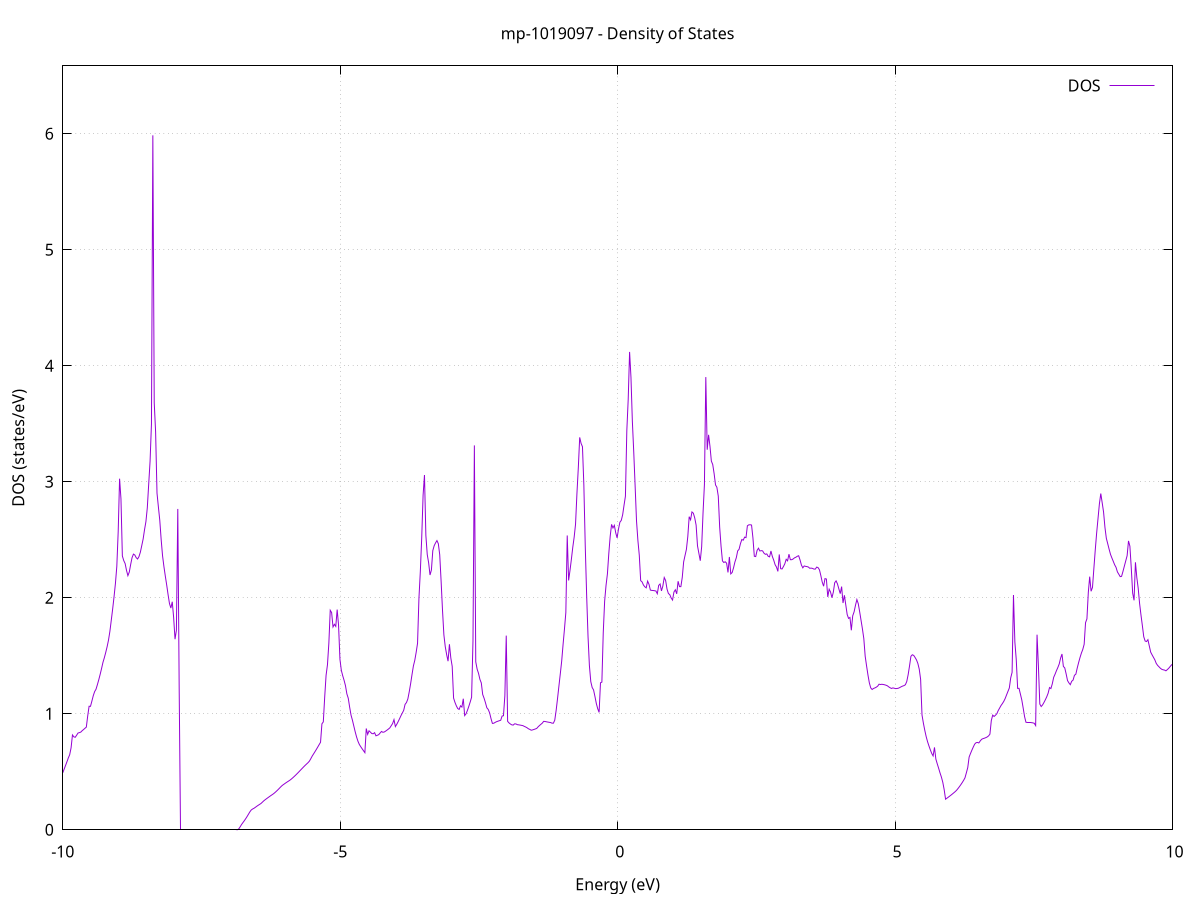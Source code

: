 set title 'mp-1019097 - Density of States'
set xlabel 'Energy (eV)'
set ylabel 'DOS (states/eV)'
set grid
set xrange [-10:10]
set yrange [0:6.584]
set xzeroaxis lt -1
set terminal png size 800,600
set output 'mp-1019097_dos_gnuplot.png'
plot '-' using 1:2 with lines title 'DOS'
-12.523300 0.000000
-12.498300 0.000000
-12.473300 0.000000
-12.448400 0.000000
-12.423400 0.000000
-12.398400 0.000000
-12.373400 0.000000
-12.348400 0.000000
-12.323500 0.000000
-12.298500 0.000000
-12.273500 0.000000
-12.248500 0.000000
-12.223600 0.000000
-12.198600 0.000000
-12.173600 0.000000
-12.148600 0.000000
-12.123600 0.000000
-12.098700 0.000000
-12.073700 0.000000
-12.048700 0.000000
-12.023700 0.000000
-11.998800 0.000000
-11.973800 0.000000
-11.948800 0.000000
-11.923800 0.000000
-11.898900 0.000000
-11.873900 0.000000
-11.848900 0.000000
-11.823900 0.000000
-11.798900 0.000000
-11.774000 0.000000
-11.749000 0.000000
-11.724000 0.000000
-11.699000 0.000000
-11.674100 0.000000
-11.649100 0.000000
-11.624100 0.000000
-11.599100 0.000000
-11.574100 0.000000
-11.549200 0.000000
-11.524200 0.000000
-11.499200 0.000000
-11.474200 0.000000
-11.449300 0.000000
-11.424300 0.000000
-11.399300 0.000000
-11.374300 0.000000
-11.349300 0.000000
-11.324400 0.000000
-11.299400 0.000000
-11.274400 0.000000
-11.249400 0.000000
-11.224500 0.000000
-11.199500 0.000000
-11.174500 0.000000
-11.149500 0.000000
-11.124500 0.000000
-11.099600 0.000000
-11.074600 0.000000
-11.049600 0.000000
-11.024600 0.000000
-10.999700 0.000000
-10.974700 0.000000
-10.949700 0.000000
-10.924700 0.000000
-10.899700 0.000000
-10.874800 0.000000
-10.849800 0.000000
-10.824800 0.000000
-10.799800 0.000000
-10.774900 0.000000
-10.749900 0.000000
-10.724900 0.000000
-10.699900 0.000000
-10.675000 0.000000
-10.650000 0.000000
-10.625000 0.000000
-10.600000 0.000000
-10.575000 0.000000
-10.550100 0.000000
-10.525100 0.000000
-10.500100 0.000000
-10.475100 0.000000
-10.450200 0.000000
-10.425200 0.000000
-10.400200 0.000000
-10.375200 0.000000
-10.350200 0.000000
-10.325300 0.000000
-10.300300 0.000000
-10.275300 0.000000
-10.250300 0.000400
-10.225400 0.056600
-10.200400 0.187000
-10.175400 0.252300
-10.150400 0.267900
-10.125400 0.312800
-10.100500 0.370200
-10.075500 0.419300
-10.050500 0.442800
-10.025500 0.461100
-10.000600 0.490700
-9.975600 0.522700
-9.950600 0.554000
-9.925600 0.585700
-9.900600 0.618800
-9.875700 0.646800
-9.850700 0.706300
-9.825700 0.817000
-9.800700 0.800900
-9.775800 0.797200
-9.750800 0.814900
-9.725800 0.833800
-9.700800 0.837400
-9.675800 0.841700
-9.650900 0.853900
-9.625900 0.863800
-9.600900 0.874500
-9.575900 0.884800
-9.551000 0.981200
-9.526000 1.064800
-9.501000 1.063700
-9.476000 1.108300
-9.451100 1.155100
-9.426100 1.190800
-9.401100 1.211500
-9.376100 1.251300
-9.351100 1.293900
-9.326200 1.340200
-9.301200 1.389800
-9.276200 1.442600
-9.251200 1.482800
-9.226300 1.527900
-9.201300 1.577200
-9.176300 1.634800
-9.151300 1.709500
-9.126300 1.805400
-9.101400 1.902500
-9.076400 2.007800
-9.051400 2.123000
-9.026400 2.270300
-9.001500 2.569200
-8.976500 3.025900
-8.951500 2.852000
-8.926500 2.360100
-8.901500 2.320200
-8.876600 2.294600
-8.851600 2.235600
-8.826600 2.190200
-8.801600 2.221200
-8.776700 2.286500
-8.751700 2.345400
-8.726700 2.376000
-8.701700 2.368200
-8.676700 2.345000
-8.651800 2.333800
-8.626800 2.354600
-8.601800 2.392900
-8.576800 2.448900
-8.551900 2.506300
-8.526900 2.586100
-8.501900 2.655500
-8.476900 2.775000
-8.451900 2.976700
-8.427000 3.175700
-8.402000 3.497700
-8.377000 5.985600
-8.352000 3.680800
-8.327100 3.428800
-8.302100 2.901700
-8.277100 2.782600
-8.252100 2.667600
-8.227200 2.501800
-8.202200 2.362300
-8.177200 2.267800
-8.152200 2.186100
-8.127200 2.109100
-8.102300 2.026000
-8.077300 1.949800
-8.052300 1.911000
-8.027300 1.965400
-8.002400 1.831200
-7.977400 1.642600
-7.952400 1.719300
-7.927400 2.765300
-7.902400 1.221500
-7.877500 0.000000
-7.852500 0.000000
-7.827500 0.000000
-7.802500 0.000000
-7.777600 0.000000
-7.752600 0.000000
-7.727600 0.000000
-7.702600 0.000000
-7.677600 0.000000
-7.652700 0.000000
-7.627700 0.000000
-7.602700 0.000000
-7.577700 0.000000
-7.552800 0.000000
-7.527800 0.000000
-7.502800 0.000000
-7.477800 0.000000
-7.452800 0.000000
-7.427900 0.000000
-7.402900 0.000000
-7.377900 0.000000
-7.352900 0.000000
-7.328000 0.000000
-7.303000 0.000000
-7.278000 0.000000
-7.253000 0.000000
-7.228100 0.000000
-7.203100 0.000000
-7.178100 0.000000
-7.153100 0.000000
-7.128100 0.000000
-7.103200 0.000000
-7.078200 0.000000
-7.053200 0.000000
-7.028200 0.000000
-7.003300 0.000000
-6.978300 0.000000
-6.953300 0.000000
-6.928300 0.000000
-6.903300 0.000000
-6.878400 0.000000
-6.853400 0.000200
-6.828400 0.007500
-6.803400 0.025600
-6.778500 0.045400
-6.753500 0.061900
-6.728500 0.078100
-6.703500 0.095500
-6.678500 0.114300
-6.653600 0.134300
-6.628600 0.154300
-6.603600 0.170600
-6.578600 0.179100
-6.553700 0.185400
-6.528700 0.193800
-6.503700 0.202700
-6.478700 0.210900
-6.453700 0.218500
-6.428800 0.226300
-6.403800 0.237500
-6.378800 0.249000
-6.353800 0.258600
-6.328900 0.267500
-6.303900 0.276300
-6.278900 0.284900
-6.253900 0.293500
-6.228900 0.301600
-6.204000 0.309900
-6.179000 0.319600
-6.154000 0.330500
-6.129000 0.341900
-6.104100 0.353900
-6.079100 0.366300
-6.054100 0.378300
-6.029100 0.387800
-6.004200 0.396100
-5.979200 0.404600
-5.954200 0.412600
-5.929200 0.420300
-5.904200 0.428300
-5.879300 0.437800
-5.854300 0.448300
-5.829300 0.459200
-5.804300 0.470600
-5.779400 0.482400
-5.754400 0.494600
-5.729400 0.507200
-5.704400 0.519700
-5.679400 0.532100
-5.654500 0.544500
-5.629500 0.556300
-5.604500 0.567600
-5.579500 0.578700
-5.554600 0.592200
-5.529600 0.613000
-5.504600 0.635400
-5.479600 0.654300
-5.454600 0.673400
-5.429700 0.693000
-5.404700 0.713200
-5.379700 0.734000
-5.354700 0.754400
-5.329800 0.913000
-5.304800 0.929800
-5.279800 1.143400
-5.254800 1.331500
-5.229800 1.422700
-5.204900 1.607100
-5.179900 1.891900
-5.154900 1.872200
-5.129900 1.748000
-5.105000 1.771000
-5.080000 1.753000
-5.055000 1.897600
-5.030000 1.763200
-5.005000 1.469100
-4.980100 1.374800
-4.955100 1.327700
-4.930100 1.287800
-4.905100 1.241400
-4.880200 1.171500
-4.855200 1.133900
-4.830200 1.057000
-4.805200 0.988300
-4.780300 0.945100
-4.755300 0.894500
-4.730300 0.844800
-4.705300 0.799900
-4.680300 0.763000
-4.655400 0.735300
-4.630400 0.716200
-4.605400 0.698500
-4.580400 0.681200
-4.555500 0.664500
-4.530500 0.872800
-4.505500 0.822300
-4.480500 0.853000
-4.455500 0.841400
-4.430600 0.829500
-4.405600 0.827400
-4.380600 0.836900
-4.355600 0.809800
-4.330700 0.814500
-4.305700 0.819900
-4.280700 0.834100
-4.255700 0.847600
-4.230700 0.840200
-4.205800 0.842900
-4.180800 0.850700
-4.155800 0.859200
-4.130800 0.868400
-4.105900 0.878300
-4.080900 0.896900
-4.055900 0.915500
-4.030900 0.949300
-4.005900 0.889300
-3.981000 0.908800
-3.956000 0.932000
-3.931000 0.956700
-3.906000 0.982700
-3.881100 1.005900
-3.856100 1.029100
-3.831100 1.081000
-3.806100 1.096500
-3.781100 1.127300
-3.756200 1.188900
-3.731200 1.258700
-3.706200 1.337300
-3.681200 1.411800
-3.656300 1.460100
-3.631300 1.529100
-3.606300 1.607600
-3.581300 1.994900
-3.556400 2.224500
-3.531400 2.512800
-3.506400 2.883100
-3.481400 3.057500
-3.456400 2.537000
-3.431500 2.372100
-3.406500 2.301700
-3.381500 2.195800
-3.356500 2.238900
-3.331600 2.405700
-3.306600 2.448300
-3.281600 2.472800
-3.256600 2.492500
-3.231600 2.465200
-3.206700 2.370800
-3.181700 2.143300
-3.156700 1.894300
-3.131700 1.680100
-3.106800 1.577900
-3.081800 1.509900
-3.056800 1.453100
-3.031800 1.599200
-3.006800 1.481300
-2.981900 1.408700
-2.956900 1.135200
-2.931900 1.098000
-2.906900 1.068100
-2.882000 1.044900
-2.857000 1.037300
-2.832000 1.068500
-2.807000 1.057700
-2.782000 1.129500
-2.757100 0.984300
-2.732100 0.999600
-2.707100 1.029500
-2.682100 1.064100
-2.657200 1.101400
-2.632200 1.142300
-2.607200 1.627900
-2.582200 3.313000
-2.557300 1.447700
-2.532300 1.384400
-2.507300 1.348200
-2.482300 1.296400
-2.457300 1.265700
-2.432400 1.166300
-2.407400 1.134300
-2.382400 1.095100
-2.357400 1.051600
-2.332500 1.037200
-2.307500 1.007900
-2.282500 0.958700
-2.257500 0.916900
-2.232500 0.918200
-2.207600 0.925500
-2.182600 0.931500
-2.157600 0.935900
-2.132600 0.940000
-2.107700 0.943700
-2.082700 0.979900
-2.057700 0.983000
-2.032700 1.155900
-2.007700 1.673300
-1.982800 0.934600
-1.957800 0.921000
-1.932800 0.911500
-1.907800 0.904200
-1.882900 0.902300
-1.857900 0.912900
-1.832900 0.912200
-1.807900 0.905900
-1.782900 0.904400
-1.758000 0.902400
-1.733000 0.900000
-1.708000 0.897500
-1.683000 0.891300
-1.658100 0.886000
-1.633100 0.879300
-1.608100 0.870600
-1.583100 0.865000
-1.558100 0.858200
-1.533200 0.860700
-1.508200 0.864800
-1.483200 0.868900
-1.458200 0.873700
-1.433300 0.887300
-1.408300 0.898600
-1.383300 0.909100
-1.358300 0.918900
-1.333400 0.934600
-1.308400 0.933300
-1.283400 0.930700
-1.258400 0.928300
-1.233400 0.926100
-1.208500 0.924200
-1.183500 0.918800
-1.158500 0.918500
-1.133500 0.944200
-1.108600 1.027700
-1.083600 1.130100
-1.058600 1.238100
-1.033600 1.344400
-1.008600 1.453500
-0.983700 1.595700
-0.958700 1.729000
-0.933700 1.871900
-0.908700 2.536300
-0.883800 2.149000
-0.858800 2.234900
-0.833800 2.331500
-0.808800 2.434100
-0.783800 2.521500
-0.758900 2.633300
-0.733900 2.896400
-0.708900 3.119400
-0.683900 3.382000
-0.659000 3.330200
-0.634000 3.301500
-0.609000 2.970200
-0.584000 2.449400
-0.559000 2.026400
-0.534100 1.669600
-0.509100 1.415000
-0.484100 1.277200
-0.459100 1.226100
-0.434200 1.205600
-0.409200 1.148900
-0.384200 1.088400
-0.359200 1.043600
-0.334200 1.011800
-0.309300 1.266900
-0.284300 1.272600
-0.259300 1.699800
-0.234300 1.970900
-0.209400 2.105700
-0.184400 2.205200
-0.159400 2.381300
-0.134400 2.529100
-0.109500 2.632200
-0.084500 2.601300
-0.059500 2.624000
-0.034500 2.559500
-0.009500 2.515700
0.015400 2.592000
0.040400 2.650800
0.065400 2.666600
0.090400 2.715600
0.115300 2.797400
0.140300 2.875100
0.165300 3.439400
0.190300 3.708500
0.215300 4.118600
0.240200 3.899500
0.265200 3.520500
0.290200 3.254900
0.315200 2.962900
0.340100 2.661500
0.365100 2.493200
0.390100 2.365900
0.415100 2.147100
0.440100 2.136500
0.465000 2.109500
0.490000 2.094200
0.515000 2.085300
0.540000 2.143300
0.564900 2.116100
0.589900 2.065900
0.614900 2.063100
0.639900 2.062200
0.664900 2.060400
0.689800 2.057900
0.714800 2.034600
0.739800 2.106600
0.764800 2.118600
0.789700 2.058800
0.814700 2.101100
0.839700 2.174100
0.864700 2.148700
0.889700 2.074800
0.914600 2.036300
0.939600 2.026700
0.964600 1.997700
0.989600 1.980000
1.014500 2.048800
1.039500 2.068500
1.064500 2.033300
1.089500 2.142100
1.114400 2.095900
1.139400 2.095600
1.164400 2.174400
1.189400 2.308400
1.214400 2.363800
1.239300 2.416900
1.264300 2.527500
1.289300 2.698500
1.314300 2.671500
1.339200 2.739300
1.364200 2.728700
1.389200 2.688300
1.414200 2.625800
1.439200 2.447300
1.464100 2.383100
1.489100 2.318800
1.514100 2.439000
1.539100 2.731900
1.564000 2.975400
1.589000 3.901900
1.614000 3.275600
1.639000 3.404100
1.664000 3.305500
1.688900 3.177800
1.713900 3.147900
1.738900 3.069400
1.763900 2.972300
1.788800 2.951400
1.813800 2.875200
1.838800 2.608100
1.863800 2.443300
1.888800 2.317300
1.913700 2.303600
1.938700 2.310000
1.963700 2.297900
1.988700 2.218000
2.013600 2.351200
2.038600 2.205400
2.063600 2.216900
2.088600 2.257400
2.113500 2.307900
2.138500 2.344700
2.163500 2.403600
2.188500 2.417700
2.213500 2.466400
2.238400 2.501700
2.263400 2.496000
2.288400 2.522300
2.313400 2.518200
2.338300 2.620000
2.363300 2.628000
2.388300 2.629000
2.413300 2.626400
2.438300 2.515900
2.463200 2.357400
2.488200 2.354700
2.513200 2.407800
2.538200 2.426900
2.563100 2.402900
2.588100 2.405900
2.613100 2.403500
2.638100 2.383400
2.663100 2.374100
2.688000 2.377700
2.713000 2.357100
2.738000 2.352300
2.763000 2.402900
2.787900 2.356000
2.812900 2.323800
2.837900 2.284800
2.862900 2.264100
2.887900 2.227100
2.912800 2.373200
2.937800 2.250500
2.962800 2.247900
2.987800 2.268500
3.012700 2.292400
3.037700 2.331400
3.062700 2.318000
3.087700 2.375500
3.112700 2.328000
3.137600 2.327600
3.162600 2.334000
3.187600 2.343600
3.212600 2.349100
3.237500 2.357400
3.262500 2.361900
3.287500 2.325400
3.312500 2.281200
3.337400 2.257800
3.362400 2.273700
3.387400 2.270300
3.412400 2.268300
3.437400 2.264500
3.462300 2.253900
3.487300 2.255300
3.512300 2.252700
3.537300 2.247000
3.562200 2.246500
3.587200 2.264000
3.612200 2.259600
3.637200 2.240600
3.662200 2.190900
3.687100 2.135000
3.712100 2.099200
3.737100 2.164900
3.762100 2.161300
3.787000 2.007100
3.812000 2.073600
3.837000 2.049200
3.862000 2.000100
3.887000 2.047700
3.911900 2.129200
3.936900 2.145200
3.961900 2.119100
3.986900 2.076100
4.011800 2.035300
4.036800 2.096000
4.061800 1.954700
4.086800 2.020900
4.111800 1.937600
4.136700 1.855600
4.161700 1.821900
4.186700 1.829900
4.211700 1.719300
4.236600 1.844100
4.261600 1.878500
4.286600 1.935100
4.311600 1.984400
4.336600 1.948600
4.361500 1.880300
4.386500 1.805900
4.411500 1.731800
4.436500 1.648300
4.461400 1.495500
4.486400 1.412500
4.511400 1.333900
4.536400 1.266000
4.561300 1.223000
4.586300 1.209000
4.611300 1.218000
4.636300 1.222700
4.661300 1.229000
4.686200 1.237800
4.711200 1.254600
4.736200 1.252100
4.761200 1.254100
4.786100 1.252300
4.811100 1.249700
4.836100 1.246000
4.861100 1.241000
4.886100 1.231600
4.911000 1.223900
4.936000 1.218100
4.961000 1.222800
4.986000 1.219800
5.010900 1.216500
5.035900 1.217700
5.060900 1.220300
5.085900 1.226300
5.110900 1.232800
5.135800 1.238400
5.160800 1.242500
5.185800 1.250000
5.210800 1.278200
5.235700 1.336600
5.260700 1.412700
5.285700 1.495300
5.310700 1.508400
5.335700 1.502900
5.360600 1.485000
5.385600 1.464500
5.410600 1.433700
5.435600 1.384500
5.460500 1.296500
5.485500 0.989400
5.510500 0.918400
5.535500 0.857100
5.560500 0.802900
5.585400 0.759300
5.610400 0.722800
5.635400 0.689000
5.660400 0.658200
5.685300 0.636300
5.710300 0.709900
5.735300 0.609200
5.760300 0.568300
5.785200 0.530300
5.810200 0.490000
5.835200 0.454000
5.860200 0.408900
5.885200 0.345500
5.910100 0.263500
5.935100 0.272300
5.960100 0.281300
5.985100 0.290400
6.010000 0.299600
6.035000 0.309300
6.060000 0.319300
6.085000 0.329400
6.110000 0.341300
6.134900 0.356000
6.159900 0.371800
6.184900 0.388600
6.209900 0.406600
6.234800 0.425700
6.259800 0.447500
6.284800 0.490600
6.309800 0.535900
6.334800 0.627000
6.359700 0.657700
6.384700 0.686500
6.409700 0.713300
6.434700 0.738300
6.459600 0.750400
6.484600 0.752900
6.509600 0.748400
6.534600 0.765600
6.559600 0.779800
6.584500 0.785400
6.609500 0.789200
6.634500 0.793900
6.659500 0.799800
6.684400 0.808900
6.709400 0.824000
6.734400 0.941000
6.759400 0.988200
6.784300 0.976700
6.809300 0.987200
6.834300 1.000300
6.859300 1.027800
6.884300 1.049300
6.909200 1.070700
6.934200 1.087700
6.959200 1.106800
6.984200 1.131300
7.009100 1.162100
7.034100 1.192300
7.059100 1.222100
7.084100 1.308900
7.109100 1.356900
7.134000 2.023300
7.159000 1.618800
7.184000 1.467300
7.209000 1.218500
7.233900 1.219000
7.258900 1.169100
7.283900 1.119200
7.308900 1.049100
7.333900 0.975600
7.358800 0.926700
7.383800 0.923800
7.408800 0.923800
7.433800 0.923800
7.458700 0.923200
7.483700 0.921600
7.508700 0.917500
7.533700 0.898100
7.558700 1.681600
7.583600 1.406800
7.608600 1.083500
7.633600 1.062300
7.658600 1.076300
7.683500 1.097300
7.708500 1.120600
7.733500 1.146200
7.758500 1.177000
7.783500 1.225600
7.808400 1.217200
7.833400 1.257600
7.858400 1.313700
7.883400 1.340900
7.908300 1.371000
7.933300 1.398200
7.958300 1.428900
7.983300 1.479800
8.008200 1.514800
8.033200 1.408100
8.058200 1.394900
8.083200 1.343500
8.108200 1.285900
8.133100 1.266000
8.158100 1.250600
8.183100 1.279900
8.208100 1.290000
8.233000 1.331500
8.258000 1.341100
8.283000 1.393900
8.308000 1.440900
8.333000 1.484400
8.357900 1.522600
8.382900 1.554100
8.407900 1.598500
8.432900 1.785300
8.457800 1.817900
8.482800 2.046400
8.507800 2.181700
8.532800 2.055800
8.557800 2.088700
8.582700 2.250700
8.607700 2.410100
8.632700 2.556100
8.657700 2.682800
8.682600 2.809300
8.707600 2.898100
8.732600 2.819000
8.757600 2.738900
8.782600 2.606400
8.807500 2.512500
8.832500 2.465800
8.857500 2.418400
8.882500 2.374200
8.907400 2.343200
8.932400 2.313800
8.957400 2.284100
8.982400 2.261700
9.007400 2.222300
9.032300 2.202400
9.057300 2.181800
9.082300 2.184400
9.107300 2.226600
9.132200 2.272100
9.157200 2.317100
9.182200 2.362400
9.207200 2.489700
9.232100 2.444300
9.257100 2.255700
9.282100 2.039500
9.307100 1.977600
9.332100 2.305500
9.357000 2.173900
9.382000 2.081400
9.407000 1.950300
9.432000 1.850800
9.456900 1.759700
9.481900 1.663700
9.506900 1.626600
9.531900 1.622400
9.556900 1.638500
9.581800 1.584600
9.606800 1.531100
9.631800 1.508000
9.656800 1.486500
9.681700 1.464700
9.706700 1.434400
9.731700 1.416900
9.756700 1.404700
9.781700 1.392100
9.806600 1.383200
9.831600 1.378900
9.856600 1.376400
9.881600 1.370100
9.906500 1.380300
9.931500 1.391900
9.956500 1.406400
9.981500 1.420200
10.006500 1.430900
10.031400 1.441500
10.056400 1.457900
10.081400 1.476600
10.106400 1.496500
10.131300 1.522100
10.156300 1.556800
10.181300 1.599700
10.206300 1.644100
10.231300 1.731200
10.256200 1.823000
10.281200 1.888500
10.306200 1.916500
10.331200 1.950200
10.356100 1.983600
10.381100 2.057000
10.406100 2.088400
10.431100 2.108500
10.456000 2.109500
10.481000 2.165300
10.506000 1.822200
10.531000 1.606300
10.556000 1.455700
10.580900 1.350500
10.605900 1.210600
10.630900 0.998200
10.655900 0.882400
10.680800 0.827300
10.705800 0.843200
10.730800 0.859700
10.755800 0.880500
10.780800 0.902700
10.805700 0.923200
10.830700 0.943500
10.855700 0.963800
10.880700 1.000300
10.905600 1.016100
10.930600 1.023500
10.955600 1.029300
10.980600 1.035200
11.005600 1.043100
11.030500 1.049900
11.055500 1.065300
11.080500 1.075000
11.105500 1.084100
11.130400 1.097300
11.155400 1.113600
11.180400 1.145000
11.205400 1.168600
11.230400 1.194800
11.255300 1.220600
11.280300 1.252000
11.305300 1.288600
11.330300 1.394900
11.355200 1.386700
11.380200 1.420800
11.405200 1.386100
11.430200 1.389800
11.455200 1.389300
11.480100 1.386400
11.505100 1.382900
11.530100 1.386100
11.555100 1.384800
11.580000 1.332600
11.605000 1.337600
11.630000 1.621300
11.655000 1.567800
11.679900 1.611800
11.704900 1.655400
11.729900 1.708700
11.754900 1.737800
11.779900 1.785200
11.804800 1.848100
11.829800 1.985000
11.854800 1.915200
11.879800 1.896300
11.904700 1.865300
11.929700 1.829100
11.954700 1.792900
11.979700 1.761500
12.004700 1.738200
12.029600 1.750500
12.054600 1.779600
12.079600 1.816000
12.104600 1.883600
12.129500 1.947800
12.154500 2.059400
12.179500 2.166800
12.204500 2.322300
12.229500 2.513600
12.254400 2.732200
12.279400 2.833100
12.304400 2.919100
12.329400 2.942500
12.354300 2.976500
12.379300 2.985100
12.404300 3.012400
12.429300 2.921600
12.454300 2.924700
12.479200 2.749700
12.504200 2.818700
12.529200 2.669600
12.554200 2.490200
12.579100 2.303600
12.604100 2.177100
12.629100 2.034700
12.654100 1.929100
12.679000 1.843700
12.704000 2.010100
12.729000 2.438500
12.754000 2.579600
12.779000 2.850100
12.803900 2.886900
12.828900 2.917300
12.853900 2.945700
12.878900 2.938000
12.903800 2.738900
12.928800 2.598600
12.953800 2.900300
12.978800 2.652900
13.003800 2.654100
13.028700 2.754200
13.053700 2.647600
13.078700 2.524300
13.103700 2.411500
13.128600 2.315200
13.153600 2.271700
13.178600 2.259400
13.203600 2.269500
13.228600 2.288100
13.253500 2.337200
13.278500 2.439600
13.303500 2.498100
13.328500 2.629800
13.353400 2.673600
13.378400 2.669400
13.403400 2.695900
13.428400 2.699100
13.453400 2.688800
13.478300 2.618800
13.503300 2.645600
13.528300 2.655400
13.553300 2.677100
13.578200 2.667900
13.603200 2.636300
13.628200 2.710800
13.653200 3.047500
13.678200 3.537200
13.703100 2.901400
13.728100 3.022200
13.753100 3.244600
13.778100 3.620800
13.803000 3.657200
13.828000 3.305800
13.853000 2.822700
13.878000 2.575300
13.902900 2.342700
13.927900 2.208400
13.952900 2.220000
13.977900 2.245100
14.002900 2.325700
14.027800 2.197700
14.052800 2.162500
14.077800 2.256100
14.102800 2.342200
14.127700 2.771000
14.152700 2.609600
14.177700 2.702300
14.202700 2.799600
14.227700 2.874000
14.252600 3.209200
14.277600 3.246500
14.302600 2.999200
14.327600 2.964700
14.352500 2.933400
14.377500 2.886500
14.402500 2.841000
14.427500 2.716500
14.452500 2.424800
14.477400 2.129600
14.502400 2.048000
14.527400 2.031800
14.552400 2.217500
14.577300 1.889500
14.602300 1.813900
14.627300 1.795600
14.652300 1.775600
14.677300 1.776000
14.702200 1.899200
14.727200 2.093100
14.752200 2.454400
14.777200 2.650800
14.802100 2.814200
14.827100 2.551800
14.852100 2.269200
14.877100 2.179200
14.902100 2.059800
14.927000 2.062000
14.952000 2.364600
14.977000 2.536800
15.002000 2.468600
15.026900 2.585400
15.051900 2.707500
15.076900 2.964100
15.101900 3.343900
15.126800 3.625700
15.151800 3.898300
15.176800 4.146500
15.201800 3.986800
15.226800 3.470300
15.251700 2.998500
15.276700 2.657500
15.301700 2.392200
15.326700 2.234300
15.351600 2.081100
15.376600 1.901200
15.401600 1.770800
15.426600 1.577100
15.451600 1.675100
15.476500 1.847900
15.501500 2.788700
15.526500 3.090500
15.551500 3.143900
15.576400 3.237600
15.601400 3.261600
15.626400 3.259400
15.651400 3.219800
15.676400 3.195300
15.701300 3.154800
15.726300 3.084200
15.751300 2.629300
15.776300 2.521500
15.801200 2.552800
15.826200 2.683800
15.851200 2.558900
15.876200 2.552600
15.901200 2.649300
15.926100 2.742800
15.951100 2.788900
15.976100 2.790300
16.001100 2.819400
16.026000 2.914600
16.051000 3.109200
16.076000 3.227800
16.101000 3.347100
16.126000 3.583100
16.150900 3.654400
16.175900 3.637500
16.200900 3.599300
16.225900 3.591800
16.250800 3.601900
16.275800 3.639900
16.300800 3.746700
16.325800 3.598800
16.350700 3.269000
16.375700 3.116500
16.400700 2.900700
16.425700 2.740400
16.450700 2.652500
16.475600 2.558300
16.500600 2.472100
16.525600 2.411700
16.550600 2.695500
16.575500 2.955700
16.600500 3.230800
16.625500 3.408900
16.650500 3.469700
16.675500 3.486000
16.700400 3.606600
16.725400 3.589900
16.750400 3.667600
16.775400 3.762000
16.800300 3.955200
16.825300 3.782200
16.850300 3.468400
16.875300 3.644500
16.900300 3.149600
16.925200 3.141700
16.950200 3.118800
16.975200 3.381300
17.000200 3.541700
17.025100 3.540400
17.050100 3.723800
17.075100 3.525200
17.100100 3.699100
17.125100 3.691300
17.150000 3.496200
17.175000 3.368700
17.200000 3.449600
17.225000 3.608500
17.249900 4.039300
17.274900 3.734300
17.299900 3.623300
17.324900 3.513400
17.349800 3.357900
17.374800 3.305600
17.399800 3.262200
17.424800 3.220100
17.449800 3.185100
17.474700 3.160800
17.499700 3.216600
17.524700 3.396400
17.549700 3.516500
17.574600 3.564300
17.599600 3.364800
17.624600 3.208400
17.649600 2.974500
17.674600 2.821300
17.699500 2.611400
17.724500 2.405500
17.749500 2.254400
17.774500 2.129600
17.799400 2.083700
17.824400 2.146300
17.849400 2.200000
17.874400 2.284600
17.899400 2.344900
17.924300 2.348500
17.949300 2.369800
17.974300 2.402300
17.999300 2.457300
18.024200 2.527700
18.049200 2.608800
18.074200 2.638500
18.099200 2.660800
18.124200 2.690100
18.149100 2.774600
18.174100 2.753600
18.199100 2.729800
18.224100 2.633200
18.249000 2.662600
18.274000 2.665400
18.299000 2.639400
18.324000 2.552800
18.349000 2.511900
18.373900 2.440500
18.398900 2.413200
18.423900 2.419000
18.448900 2.402600
18.473800 2.367800
18.498800 2.337000
18.523800 2.359100
18.548800 2.373200
18.573700 2.373100
18.598700 2.374400
18.623700 2.378000
18.648700 2.412400
18.673700 2.438500
18.698600 2.404900
18.723600 2.396000
18.748600 2.419000
18.773600 2.408700
18.798500 2.316500
18.823500 2.225400
18.848500 2.076800
18.873500 1.984400
18.898500 1.814400
18.923400 1.813200
18.948400 1.906400
18.973400 1.955500
18.998400 2.031400
19.023300 2.104200
19.048300 2.397500
19.073300 2.416600
19.098300 2.482900
19.123300 2.565500
19.148200 2.745300
19.173200 2.960600
19.198200 3.106300
19.223200 2.860800
19.248100 2.676900
19.273100 2.578200
19.298100 2.583400
19.323100 2.617400
19.348100 2.597200
19.373000 2.577000
19.398000 2.537600
19.423000 2.534000
19.448000 2.501000
19.472900 2.496500
19.497900 2.490000
19.522900 2.476700
19.547900 3.292800
19.572900 2.509600
19.597800 2.490400
19.622800 2.475400
19.647800 2.454300
19.672800 2.442100
19.697700 2.437400
19.722700 2.448100
19.747700 2.594000
19.772700 2.772500
19.797600 2.775300
19.822600 2.742200
19.847600 2.740600
19.872600 2.719400
19.897600 2.688100
19.922500 2.602900
19.947500 2.577800
19.972500 2.559200
19.997500 2.545800
20.022400 2.600300
20.047400 2.638400
20.072400 2.729700
20.097400 2.820000
20.122400 2.830500
20.147300 2.837700
20.172300 2.908200
20.197300 2.890700
20.222300 2.883800
20.247200 2.901700
20.272200 2.989400
20.297200 3.244200
20.322200 3.450000
20.347200 3.548200
20.372100 3.406300
20.397100 3.307300
20.422100 3.323800
20.447100 3.535500
20.472000 3.367600
20.497000 3.402100
20.522000 3.425200
20.547000 3.400100
20.572000 3.457200
20.596900 3.425300
20.621900 3.362800
20.646900 3.296100
20.671900 3.255400
20.696800 3.195800
20.721800 3.124500
20.746800 3.099200
20.771800 3.054400
20.796800 2.988300
20.821700 2.966400
20.846700 2.896300
20.871700 2.920600
20.896700 2.917100
20.921600 2.894700
20.946600 2.826200
20.971600 2.805500
20.996600 2.757300
21.021500 2.714200
21.046500 2.631200
21.071500 2.556800
21.096500 2.489800
21.121500 2.434600
21.146400 2.381600
21.171400 2.345100
21.196400 2.323900
21.221400 2.336300
21.246300 2.402900
21.271300 2.350200
21.296300 2.285000
21.321300 2.855900
21.346300 2.210300
21.371200 2.099600
21.396200 2.003300
21.421200 1.914700
21.446200 1.893500
21.471100 1.974300
21.496100 1.985100
21.521100 1.978500
21.546100 1.939000
21.571100 1.893300
21.596000 2.290700
21.621000 1.831800
21.646000 1.699800
21.671000 1.608500
21.695900 1.527600
21.720900 1.506500
21.745900 1.484400
21.770900 1.501100
21.795900 1.523700
21.820800 1.482500
21.845800 1.492300
21.870800 1.508300
21.895800 1.683400
21.920700 1.558800
21.945700 1.594900
21.970700 1.677700
21.995700 1.704400
22.020600 1.723100
22.045600 1.723800
22.070600 1.707200
22.095600 1.678700
22.120600 1.651100
22.145500 1.611800
22.170500 1.585400
22.195500 1.546600
22.220500 1.509700
22.245400 1.517300
22.270400 1.607400
22.295400 1.622600
22.320400 1.603300
22.345400 1.623500
22.370300 1.644200
22.395300 1.651000
22.420300 1.680700
22.445300 1.699800
22.470200 1.738500
22.495200 1.756900
22.520200 1.774700
22.545200 1.820600
22.570200 1.812600
22.595100 1.804400
22.620100 1.761300
22.645100 1.763300
22.670100 1.770400
22.695000 1.775700
22.720000 1.768600
22.745000 1.774400
22.770000 1.789600
22.795000 1.792300
22.819900 1.780100
22.844900 1.753700
22.869900 1.742700
22.894900 1.754800
22.919800 1.743200
22.944800 1.736800
22.969800 1.714200
22.994800 1.695700
23.019800 1.682900
23.044700 1.657900
23.069700 1.678500
23.094700 1.731400
23.119700 1.789200
23.144600 1.844600
23.169600 1.955300
23.194600 2.000400
23.219600 2.048600
23.244500 2.084800
23.269500 2.139000
23.294500 2.260700
23.319500 2.331000
23.344500 2.394700
23.369400 2.403200
23.394400 2.367200
23.419400 2.245800
23.444400 2.218800
23.469300 2.220700
23.494300 2.223600
23.519300 2.231900
23.544300 2.253800
23.569300 2.286900
23.594200 2.356900
23.619200 2.540700
23.644200 2.696600
23.669200 3.160700
23.694100 2.784300
23.719100 2.722700
23.744100 2.650700
23.769100 2.605400
23.794100 2.593400
23.819000 2.596200
23.844000 2.598900
23.869000 2.591600
23.894000 2.575700
23.918900 2.542400
23.943900 2.519200
23.968900 2.535700
23.993900 2.558800
24.018900 2.547200
24.043800 2.516400
24.068800 2.526600
24.093800 2.547100
24.118800 2.613000
24.143700 2.693100
24.168700 2.681500
24.193700 2.654100
24.218700 2.648600
24.243700 2.637600
24.268600 2.672300
24.293600 2.745700
24.318600 2.902800
24.343600 2.930400
24.368500 2.893500
24.393500 2.876000
24.418500 2.894100
24.443500 2.879900
24.468400 2.716300
24.493400 2.755800
24.518400 2.796300
24.543400 2.904800
24.568400 3.046700
24.593300 3.117400
24.618300 3.243600
24.643300 3.291700
24.668300 3.296900
24.693200 3.298700
24.718200 3.411300
24.743200 3.555300
24.768200 3.594000
24.793200 3.470700
24.818100 3.422900
24.843100 3.541700
24.868100 3.546100
24.893100 3.382000
24.918000 3.350400
24.943000 3.221100
24.968000 3.112400
24.993000 2.943700
25.018000 2.895600
25.042900 2.856700
25.067900 2.868100
25.092900 2.952500
25.117900 3.018900
25.142800 3.099900
25.167800 3.366200
25.192800 3.354000
25.217800 3.232300
25.242800 3.191800
25.267700 3.112600
25.292700 3.023600
25.317700 2.994800
25.342700 3.087900
25.367600 3.089100
25.392600 3.096500
25.417600 3.243500
25.442600 3.421800
25.467600 3.456400
25.492500 3.616400
25.517500 3.694400
25.542500 4.222800
25.567500 3.490300
25.592400 3.160800
25.617400 3.108800
25.642400 3.074300
25.667400 3.101200
25.692300 3.015700
25.717300 2.950200
25.742300 2.893800
25.767300 2.902800
25.792300 2.833100
25.817200 2.864300
25.842200 3.077600
25.867200 3.248100
25.892200 3.395500
25.917100 3.570300
25.942100 3.757700
25.967100 3.788200
25.992100 3.943500
26.017100 3.902800
26.042000 3.998900
26.067000 4.129100
26.092000 4.238300
26.117000 4.222500
26.141900 4.275900
26.166900 4.257100
26.191900 4.068100
26.216900 3.789800
26.241900 3.386500
26.266800 3.141600
26.291800 3.258800
26.316800 3.366900
26.341800 3.393200
26.366700 3.405300
26.391700 3.458000
26.416700 3.484900
26.441700 3.540600
26.466700 3.429500
26.491600 3.399000
26.516600 3.393700
26.541600 3.320800
26.566600 3.292400
26.591500 3.260100
26.616500 3.249700
26.641500 3.166800
26.666500 3.071000
26.691400 3.025900
26.716400 2.991400
26.741400 2.977300
26.766400 2.909000
26.791400 2.906300
26.816300 2.944600
26.841300 2.946900
26.866300 2.948200
26.891300 2.948500
26.916200 2.892700
26.941200 2.882300
26.966200 2.872200
26.991200 2.810500
27.016200 2.706000
27.041100 2.565000
27.066100 2.371900
27.091100 2.238000
27.116100 2.130400
27.141000 2.050200
27.166000 2.006200
27.191000 1.980000
27.216000 1.967800
27.241000 1.990500
27.265900 2.045500
27.290900 2.069900
27.315900 2.086700
27.340900 2.119500
27.365800 2.197700
27.390800 2.226200
27.415800 2.268800
27.440800 2.344000
27.465800 2.383500
27.490700 2.442400
27.515700 2.604100
27.540700 2.772400
27.565700 2.883900
27.590600 2.955400
27.615600 2.997200
27.640600 2.968800
27.665600 2.821200
27.690600 2.759300
27.715500 2.779400
27.740500 3.067200
27.765500 2.830200
27.790500 2.820100
27.815400 2.837000
27.840400 2.892100
27.865400 2.999600
27.890400 3.055300
27.915300 3.355500
27.940300 3.249600
27.965300 3.062100
27.990300 3.062800
28.015300 3.610200
28.040200 3.086600
28.065200 3.098800
28.090200 3.102900
28.115200 3.088000
28.140100 3.077200
28.165100 3.176800
28.190100 3.279400
28.215100 3.149800
28.240100 3.010700
28.265000 2.873800
28.290000 2.779000
28.315000 2.730400
28.340000 2.682700
28.364900 2.612100
28.389900 2.527900
28.414900 2.396300
28.439900 2.338500
28.464900 2.381200
28.489800 2.547700
28.514800 2.602300
28.539800 2.574700
28.564800 2.695600
28.589700 2.840500
28.614700 2.979300
28.639700 3.004900
28.664700 3.063900
28.689700 3.097400
28.714600 3.114200
28.739600 3.120200
28.764600 3.118600
28.789600 3.117800
28.814500 3.089900
28.839500 3.108700
28.864500 3.096900
28.889500 3.233200
28.914500 3.173400
28.939400 3.053500
28.964400 3.016700
28.989400 2.906500
29.014400 2.830600
29.039300 2.794500
29.064300 2.800100
29.089300 2.778500
29.114300 2.783400
29.139200 2.810000
29.164200 2.783000
29.189200 3.080200
29.214200 2.599700
29.239200 2.569500
29.264100 2.689400
29.289100 2.747800
29.314100 2.722200
29.339100 2.707400
29.364000 2.727800
29.389000 2.715000
29.414000 2.665500
29.439000 2.680000
29.464000 2.634000
29.488900 2.690200
29.513900 2.796900
29.538900 2.833100
29.563900 2.924100
29.588800 3.006600
29.613800 3.009000
29.638800 3.113100
29.663800 3.178300
29.688800 3.300900
29.713700 3.342800
29.738700 3.397800
29.763700 3.609800
29.788700 3.894200
29.813600 3.949400
29.838600 3.835800
29.863600 3.758900
29.888600 3.606500
29.913600 3.565600
29.938500 3.609600
29.963500 3.585400
29.988500 3.753200
30.013500 3.799700
30.038400 3.744600
30.063400 3.750300
30.088400 3.908400
30.113400 3.598900
30.138400 3.387600
30.163300 3.266200
30.188300 3.311500
30.213300 3.517400
30.238300 3.665100
30.263200 4.057200
30.288200 4.301900
30.313200 4.403300
30.338200 4.346700
30.363100 4.053300
30.388100 3.882900
30.413100 3.791400
30.438100 3.735300
30.463100 3.637900
30.488000 3.554900
30.513000 3.481200
30.538000 3.497700
30.563000 3.550100
30.587900 3.203300
30.612900 2.857100
30.637900 2.425200
30.662900 2.426700
30.687900 2.528000
30.712800 2.390600
30.737800 2.417300
30.762800 2.372400
30.787800 2.506600
30.812700 2.527400
30.837700 2.607400
30.862700 2.560900
30.887700 2.302800
30.912700 2.204100
30.937600 2.186800
30.962600 2.230100
30.987600 2.241600
31.012600 2.256700
31.037500 2.326300
31.062500 2.352200
31.087500 2.334300
31.112500 2.394300
31.137500 2.455800
31.162400 2.500600
31.187400 2.422800
31.212400 2.335300
31.237400 2.255600
31.262300 2.216700
31.287300 2.241300
31.312300 2.304600
31.337300 2.419000
31.362200 2.394000
31.387200 2.451100
31.412200 2.351800
31.437200 2.455200
31.462200 2.590400
31.487100 2.685100
31.512100 2.701800
31.537100 2.666500
31.562100 2.652900
31.587000 2.579200
31.612000 2.276200
31.637000 2.345400
31.662000 2.524900
31.687000 2.702500
31.711900 2.794900
31.736900 2.811200
31.761900 2.826300
31.786900 2.839300
31.811800 2.818800
31.836800 2.922400
31.861800 3.018500
31.886800 3.144900
31.911800 3.273800
31.936700 3.477100
31.961700 3.383700
31.986700 3.316000
32.011700 3.241900
32.036600 3.223600
32.061600 3.139100
32.086600 3.091500
32.111600 3.031600
32.136600 2.981200
32.161500 2.988300
32.186500 2.997900
32.211500 2.980900
32.236500 3.059600
32.261400 3.194900
32.286400 3.319200
32.311400 3.441300
32.336400 3.604300
32.361400 3.520300
32.386300 3.431000
32.411300 3.408900
32.436300 3.502500
32.461300 3.602200
32.486200 3.663800
32.511200 3.719800
32.536200 3.673500
32.561200 3.590400
32.586100 3.518900
32.611100 3.484900
32.636100 3.464000
32.661100 3.491200
32.686100 3.452500
32.711000 3.324900
32.736000 3.358600
32.761000 3.377500
32.786000 3.393500
32.810900 3.440900
32.835900 3.283200
32.860900 3.279600
32.885900 3.367900
32.910900 3.487500
32.935800 3.580700
32.960800 3.477400
32.985800 3.482300
33.010800 3.549700
33.035700 3.674500
33.060700 3.695500
33.085700 3.922000
33.110700 4.023900
33.135700 4.025000
33.160600 4.194200
33.185600 4.483800
33.210600 3.985100
33.235600 3.898600
33.260500 3.679100
33.285500 3.327100
33.310500 3.213500
33.335500 3.176100
33.360500 3.199000
33.385400 3.269900
33.410400 3.331500
33.435400 3.627400
33.460400 3.834300
33.485300 4.264400
33.510300 4.193100
33.535300 4.000600
33.560300 3.967100
33.585300 3.896100
33.610200 3.640100
33.635200 3.590800
33.660200 3.570100
33.685200 3.566000
33.710100 3.565400
33.735100 3.696100
33.760100 3.566000
33.785100 3.438200
33.810000 3.152300
33.835000 2.979700
33.860000 2.961800
33.885000 2.878800
33.910000 2.729100
33.934900 2.645000
33.959900 2.519300
33.984900 2.390400
34.009900 2.370200
34.034800 2.281500
34.059800 2.282800
34.084800 2.244600
34.109800 2.312600
34.134800 2.403600
34.159700 2.470900
34.184700 2.632500
34.209700 2.139700
34.234700 1.882200
34.259600 1.856100
34.284600 1.838800
34.309600 1.820100
34.334600 1.887100
34.359600 1.930900
34.384500 1.807600
34.409500 1.854100
34.434500 1.969300
34.459500 2.274300
34.484400 2.148700
34.509400 2.070600
34.534400 1.859000
34.559400 1.570500
34.584400 1.354900
34.609300 1.163300
34.634300 1.062700
34.659300 0.778300
34.684300 0.627000
34.709200 0.515300
34.734200 0.440600
34.759200 0.385200
34.784200 0.345300
34.809200 0.317700
34.834100 0.291300
34.859100 0.265900
34.884100 0.241500
34.909100 0.218300
34.934000 0.237200
34.959000 0.206500
34.984000 0.171600
35.009000 0.139300
35.033900 0.131200
35.058900 0.105500
35.083900 0.081600
35.108900 0.064700
35.133900 0.049200
35.158800 0.034800
35.183800 0.000000
35.208800 0.000000
35.233800 0.000000
35.258700 0.000000
35.283700 0.000000
35.308700 0.000000
35.333700 0.000000
35.358700 0.000000
35.383600 0.000000
35.408600 0.000000
35.433600 0.000000
35.458600 0.000000
35.483500 0.000000
35.508500 0.000000
35.533500 0.000000
35.558500 0.000000
35.583500 0.000000
35.608400 0.000000
35.633400 0.000000
35.658400 0.000000
35.683400 0.000000
35.708300 0.000000
35.733300 0.000000
35.758300 0.000000
35.783300 0.000000
35.808300 0.000000
35.833200 0.000000
35.858200 0.000000
35.883200 0.000000
35.908200 0.000000
35.933100 0.000000
35.958100 0.000000
35.983100 0.000000
36.008100 0.000000
36.033000 0.000000
36.058000 0.000000
36.083000 0.000000
36.108000 0.000000
36.133000 0.000000
36.157900 0.000000
36.182900 0.000000
36.207900 0.000000
36.232900 0.000000
36.257800 0.000000
36.282800 0.000000
36.307800 0.000000
36.332800 0.000000
36.357800 0.000000
36.382700 0.000000
36.407700 0.000000
36.432700 0.000000
36.457700 0.000000
36.482600 0.000000
36.507600 0.000000
36.532600 0.000000
36.557600 0.000000
36.582600 0.000000
36.607500 0.000000
36.632500 0.000000
36.657500 0.000000
36.682500 0.000000
36.707400 0.000000
36.732400 0.000000
36.757400 0.000000
36.782400 0.000000
36.807400 0.000000
36.832300 0.000000
36.857300 0.000000
36.882300 0.000000
36.907300 0.000000
36.932200 0.000000
36.957200 0.000000
36.982200 0.000000
37.007200 0.000000
37.032200 0.000000
37.057100 0.000000
37.082100 0.000000
37.107100 0.000000
37.132100 0.000000
37.157000 0.000000
37.182000 0.000000
37.207000 0.000000
37.232000 0.000000
37.256900 0.000000
37.281900 0.000000
37.306900 0.000000
37.331900 0.000000
37.356900 0.000000
37.381800 0.000000
37.406800 0.000000
37.431800 0.000000
e
